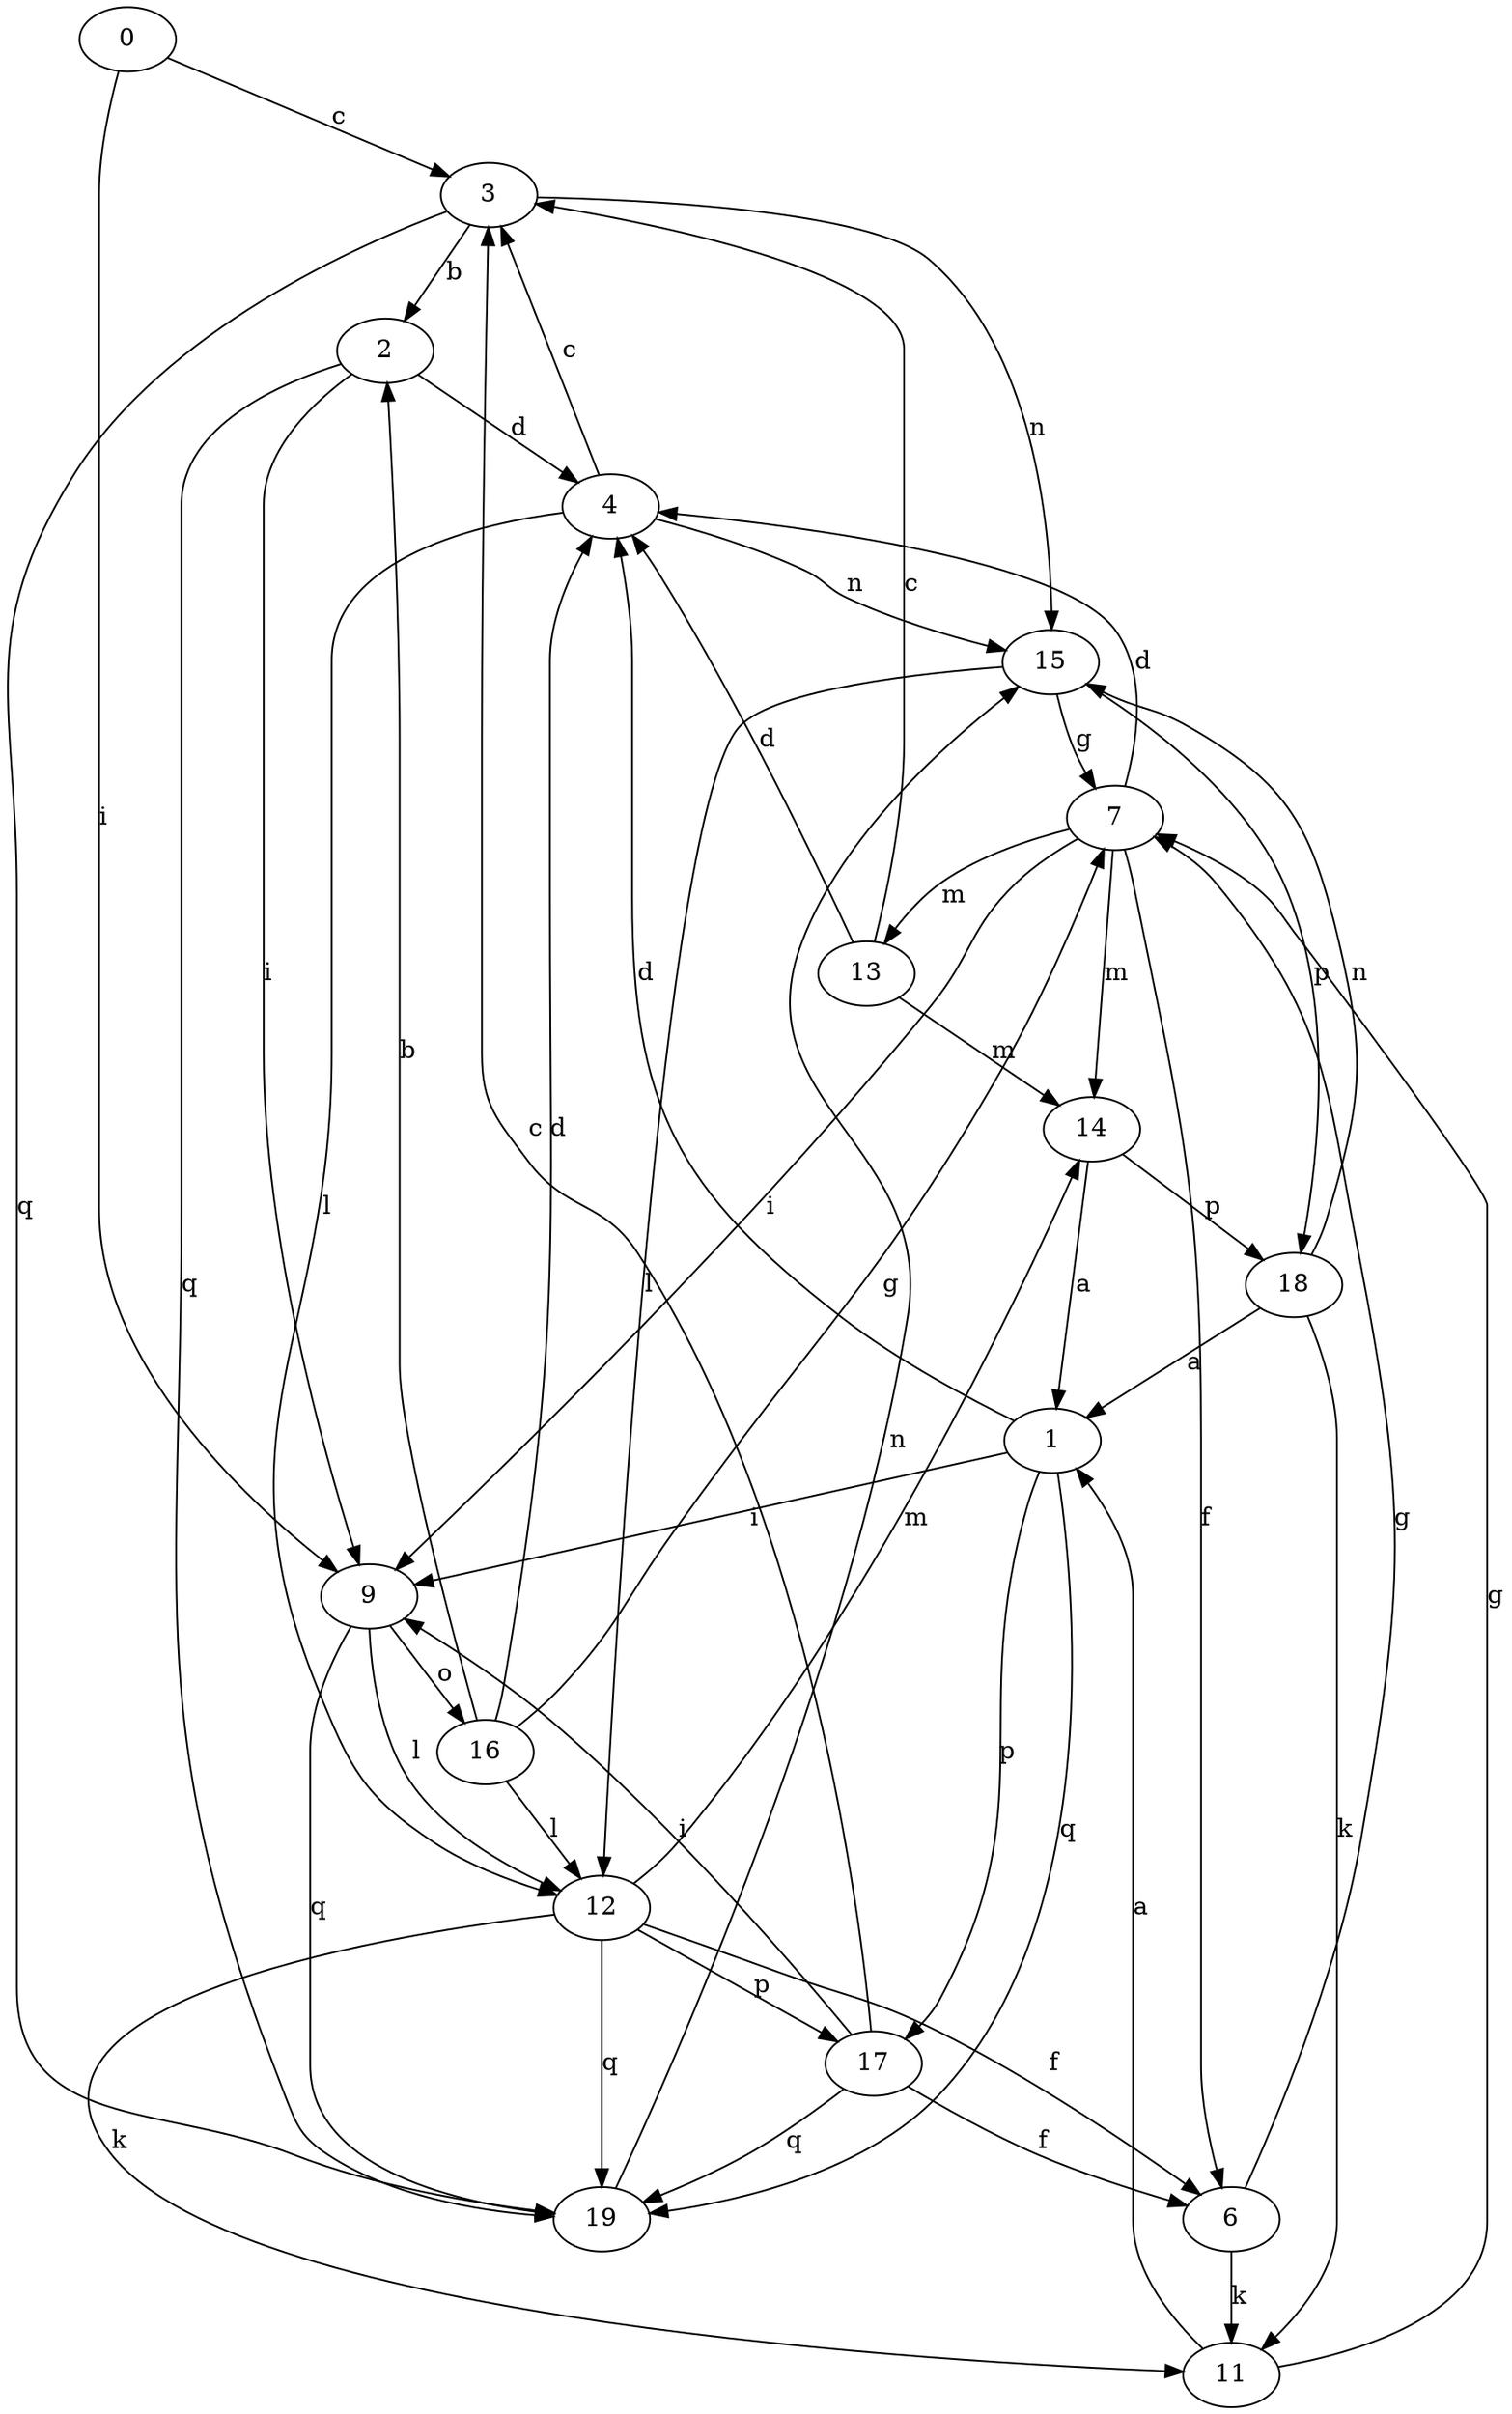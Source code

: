 strict digraph  {
0;
1;
2;
3;
4;
6;
7;
9;
11;
12;
13;
14;
15;
16;
17;
18;
19;
0 -> 3  [label=c];
0 -> 9  [label=i];
1 -> 4  [label=d];
1 -> 9  [label=i];
1 -> 17  [label=p];
1 -> 19  [label=q];
2 -> 4  [label=d];
2 -> 9  [label=i];
2 -> 19  [label=q];
3 -> 2  [label=b];
3 -> 15  [label=n];
3 -> 19  [label=q];
4 -> 3  [label=c];
4 -> 12  [label=l];
4 -> 15  [label=n];
6 -> 7  [label=g];
6 -> 11  [label=k];
7 -> 4  [label=d];
7 -> 6  [label=f];
7 -> 9  [label=i];
7 -> 13  [label=m];
7 -> 14  [label=m];
9 -> 12  [label=l];
9 -> 16  [label=o];
9 -> 19  [label=q];
11 -> 1  [label=a];
11 -> 7  [label=g];
12 -> 6  [label=f];
12 -> 11  [label=k];
12 -> 14  [label=m];
12 -> 17  [label=p];
12 -> 19  [label=q];
13 -> 3  [label=c];
13 -> 4  [label=d];
13 -> 14  [label=m];
14 -> 1  [label=a];
14 -> 18  [label=p];
15 -> 7  [label=g];
15 -> 12  [label=l];
15 -> 18  [label=p];
16 -> 2  [label=b];
16 -> 4  [label=d];
16 -> 7  [label=g];
16 -> 12  [label=l];
17 -> 3  [label=c];
17 -> 6  [label=f];
17 -> 9  [label=i];
17 -> 19  [label=q];
18 -> 1  [label=a];
18 -> 11  [label=k];
18 -> 15  [label=n];
19 -> 15  [label=n];
}
